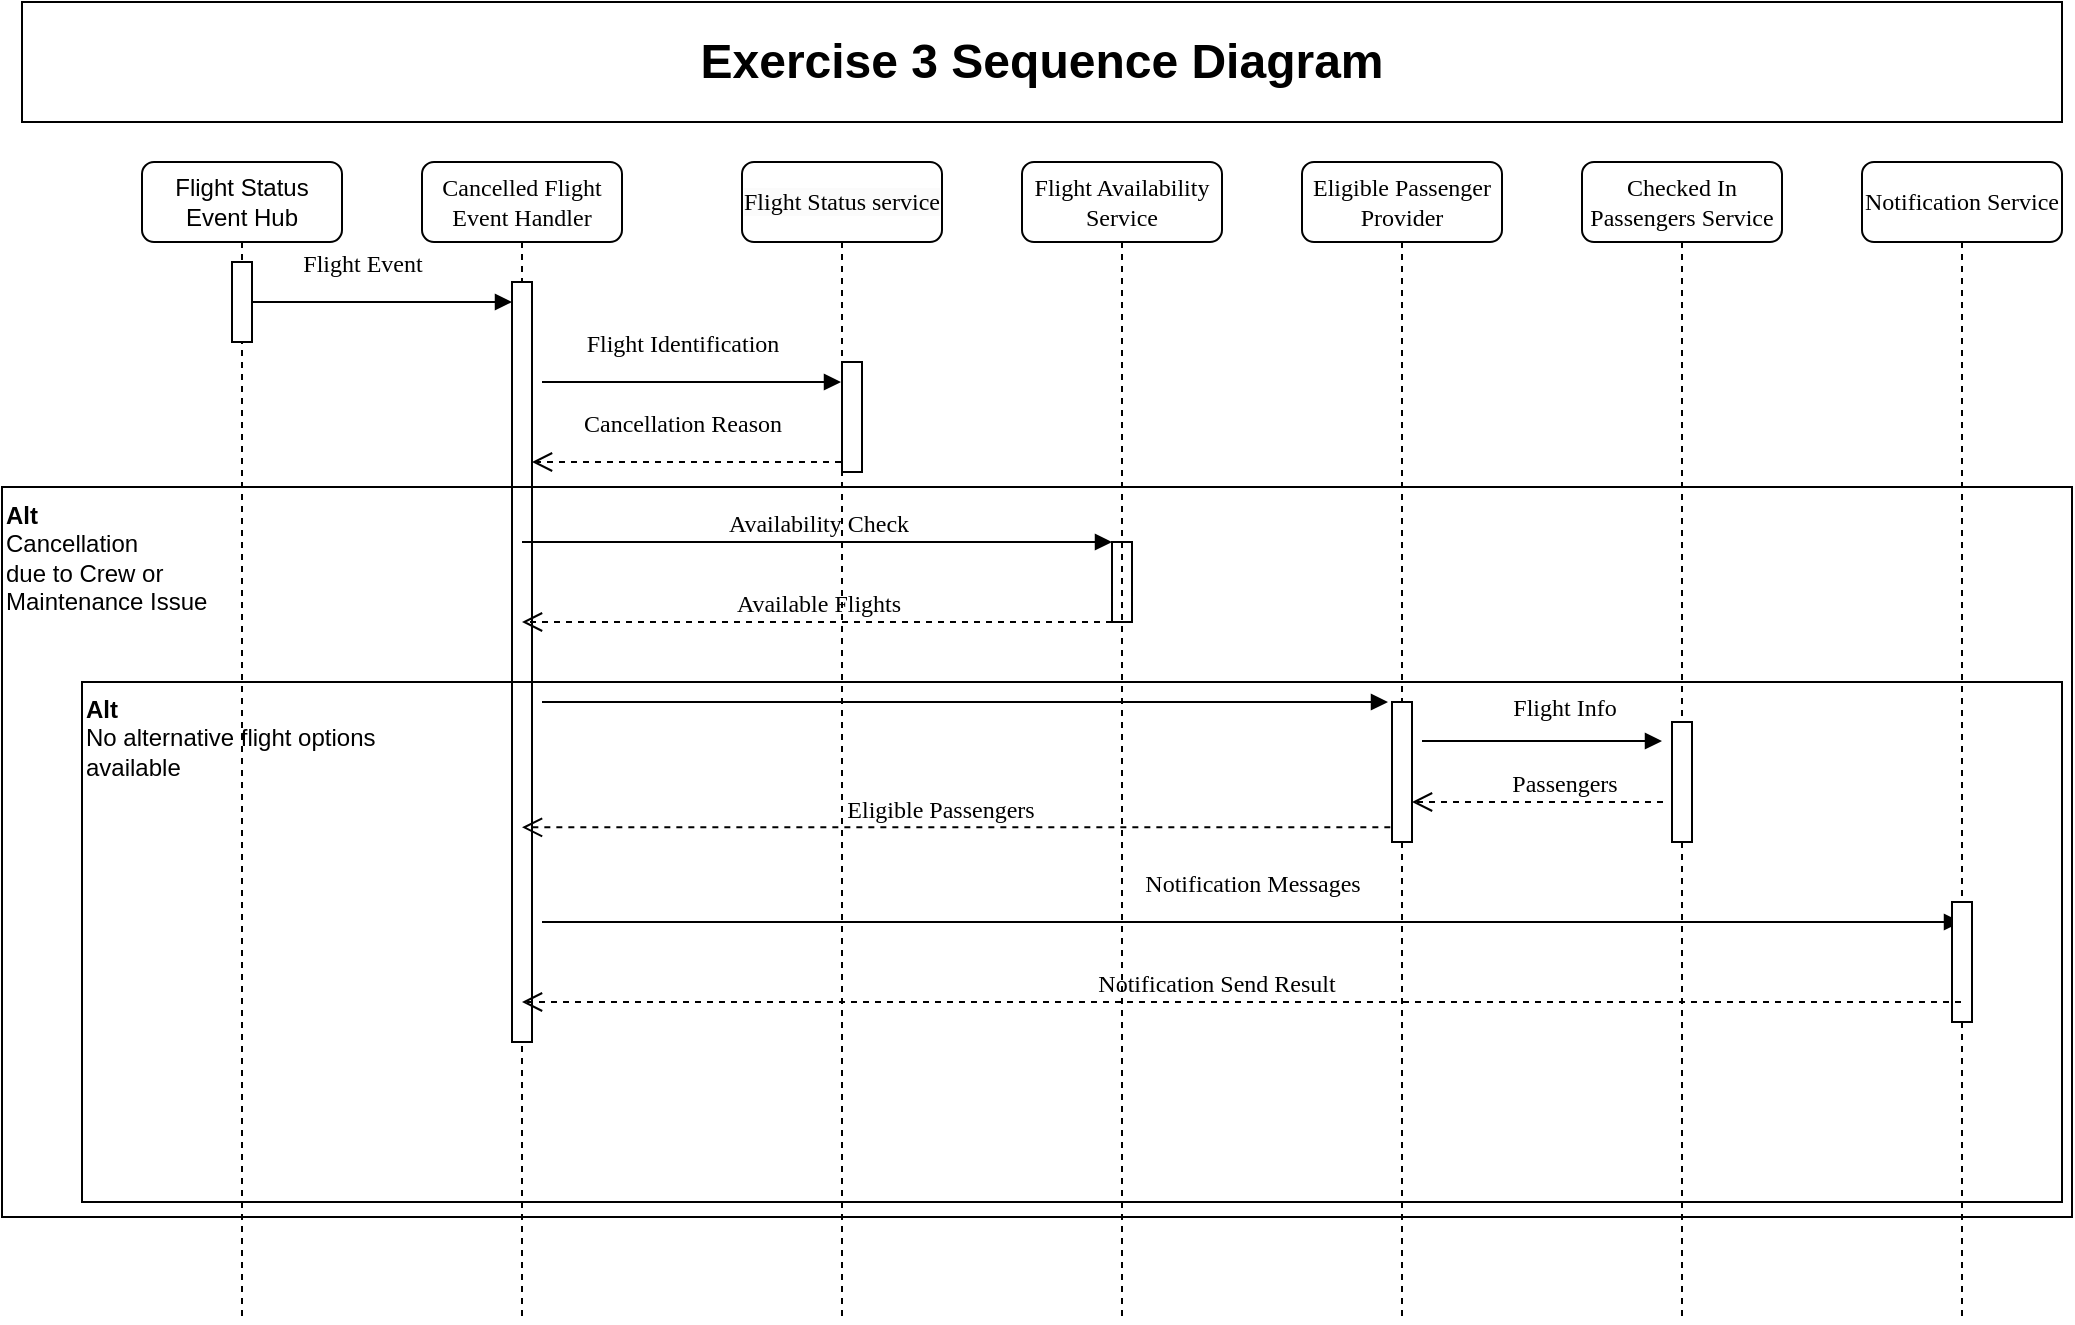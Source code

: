 <mxfile version="20.8.1" type="google"><diagram name="Page-1" id="13e1069c-82ec-6db2-03f1-153e76fe0fe0"><mxGraphModel grid="1" page="1" gridSize="10" guides="1" tooltips="1" connect="1" arrows="1" fold="1" pageScale="1" pageWidth="1100" pageHeight="850" background="none" math="0" shadow="0"><root><mxCell id="0"/><mxCell id="1" parent="0"/><mxCell id="7baba1c4bc27f4b0-16" value="" style="html=1;points=[];perimeter=orthogonalPerimeter;rounded=0;shadow=0;comic=0;labelBackgroundColor=none;strokeWidth=1;fontFamily=Verdana;fontSize=12;align=center;whiteSpace=wrap;" vertex="1" parent="1"><mxGeometry x="588" y="310" width="10" height="40" as="geometry"/></mxCell><mxCell id="7baba1c4bc27f4b0-2" value="Cancelled Flight Event Handler" style="shape=umlLifeline;perimeter=lifelinePerimeter;html=1;container=1;collapsible=0;recursiveResize=0;outlineConnect=0;rounded=1;shadow=0;comic=0;labelBackgroundColor=none;strokeWidth=1;fontFamily=Verdana;fontSize=12;align=center;size=40;whiteSpace=wrap;" vertex="1" parent="1"><mxGeometry x="243" y="120" width="100" height="580" as="geometry"/></mxCell><mxCell id="7baba1c4bc27f4b0-13" value="" style="html=1;points=[];perimeter=orthogonalPerimeter;rounded=0;shadow=0;comic=0;labelBackgroundColor=none;strokeWidth=1;fontFamily=Verdana;fontSize=12;align=center;whiteSpace=wrap;" vertex="1" parent="7baba1c4bc27f4b0-2"><mxGeometry x="45" y="60" width="10" height="380" as="geometry"/></mxCell><mxCell id="3PJOlLRWF19yUx9alFTj-13" value="Cancellation Reason" style="html=1;verticalAlign=bottom;endArrow=open;dashed=1;endSize=8;labelBackgroundColor=none;fontFamily=Verdana;fontSize=12;edgeStyle=elbowEdgeStyle;elbow=vertical;" edge="1" parent="7baba1c4bc27f4b0-2" source="7baba1c4bc27f4b0-3"><mxGeometry x="0.029" y="-10" relative="1" as="geometry"><mxPoint x="55" y="150" as="targetPoint"/><Array as="points"><mxPoint x="135" y="150"/><mxPoint x="295" y="150"/></Array><mxPoint x="180" y="150" as="sourcePoint"/><mxPoint as="offset"/></mxGeometry></mxCell><mxCell id="7baba1c4bc27f4b0-3" value="&lt;span style=&quot;color: rgb(0, 0, 0); font-family: Verdana; font-size: 12px; font-style: normal; font-variant-ligatures: normal; font-variant-caps: normal; font-weight: 400; letter-spacing: normal; orphans: 2; text-align: center; text-indent: 0px; text-transform: none; widows: 2; word-spacing: 0px; -webkit-text-stroke-width: 0px; background-color: rgb(251, 251, 251); text-decoration-thickness: initial; text-decoration-style: initial; text-decoration-color: initial; float: none; display: inline !important;&quot;&gt;Flight Status service&lt;/span&gt;" style="shape=umlLifeline;perimeter=lifelinePerimeter;html=1;container=1;collapsible=0;recursiveResize=0;outlineConnect=0;rounded=1;shadow=0;comic=0;labelBackgroundColor=none;strokeWidth=1;fontFamily=Verdana;fontSize=12;align=center;whiteSpace=wrap;" vertex="1" parent="1"><mxGeometry x="403" y="120" width="100" height="580" as="geometry"/></mxCell><mxCell id="3PJOlLRWF19yUx9alFTj-8" value="" style="html=1;points=[];perimeter=orthogonalPerimeter;rounded=0;shadow=0;comic=0;labelBackgroundColor=none;strokeWidth=1;fontFamily=Verdana;fontSize=12;align=center;whiteSpace=wrap;" vertex="1" parent="7baba1c4bc27f4b0-3"><mxGeometry x="50" y="100" width="10" height="55" as="geometry"/></mxCell><mxCell id="7baba1c4bc27f4b0-4" value="Flight Availability Service" style="shape=umlLifeline;perimeter=lifelinePerimeter;html=1;container=1;collapsible=0;recursiveResize=0;outlineConnect=0;rounded=1;shadow=0;comic=0;labelBackgroundColor=none;strokeWidth=1;fontFamily=Verdana;fontSize=12;align=center;whiteSpace=wrap;" vertex="1" parent="1"><mxGeometry x="543" y="120" width="100" height="580" as="geometry"/></mxCell><mxCell id="3PJOlLRWF19yUx9alFTj-3" value="Notification Messages" style="html=1;verticalAlign=bottom;endArrow=block;labelBackgroundColor=none;fontFamily=Verdana;fontSize=12;edgeStyle=elbowEdgeStyle;elbow=vertical;" edge="1" parent="7baba1c4bc27f4b0-4"><mxGeometry y="10" relative="1" as="geometry"><mxPoint x="-240" y="380" as="sourcePoint"/><Array as="points"><mxPoint x="120" y="380"/></Array><mxPoint as="offset"/><mxPoint x="469.5" y="380" as="targetPoint"/></mxGeometry></mxCell><mxCell id="7baba1c4bc27f4b0-5" value="Eligible Passenger Provider" style="shape=umlLifeline;perimeter=lifelinePerimeter;html=1;container=1;collapsible=0;recursiveResize=0;outlineConnect=0;rounded=1;shadow=0;comic=0;labelBackgroundColor=none;strokeWidth=1;fontFamily=Verdana;fontSize=12;align=center;whiteSpace=wrap;" vertex="1" parent="1"><mxGeometry x="683" y="120" width="100" height="580" as="geometry"/></mxCell><mxCell id="7baba1c4bc27f4b0-19" value="" style="html=1;points=[];perimeter=orthogonalPerimeter;rounded=0;shadow=0;comic=0;labelBackgroundColor=none;strokeWidth=1;fontFamily=Verdana;fontSize=12;align=center;whiteSpace=wrap;" vertex="1" parent="7baba1c4bc27f4b0-5"><mxGeometry x="45" y="270" width="10" height="70" as="geometry"/></mxCell><mxCell id="3PJOlLRWF19yUx9alFTj-1" value="Passengers" style="html=1;verticalAlign=bottom;endArrow=open;dashed=1;endSize=8;labelBackgroundColor=none;fontFamily=Verdana;fontSize=12;" edge="1" parent="7baba1c4bc27f4b0-5"><mxGeometry x="-0.203" relative="1" as="geometry"><mxPoint x="55" y="320" as="targetPoint"/><mxPoint x="180.5" y="320" as="sourcePoint"/><mxPoint as="offset"/></mxGeometry></mxCell><mxCell id="7baba1c4bc27f4b0-6" value="Checked In Passengers Service" style="shape=umlLifeline;perimeter=lifelinePerimeter;html=1;container=1;collapsible=0;recursiveResize=0;outlineConnect=0;rounded=1;shadow=0;comic=0;labelBackgroundColor=none;strokeWidth=1;fontFamily=Verdana;fontSize=12;align=center;whiteSpace=wrap;" vertex="1" parent="1"><mxGeometry x="823" y="120" width="100" height="580" as="geometry"/></mxCell><mxCell id="zPs_jlXkp2Do0FEqtHww-19" value="" style="html=1;points=[];perimeter=orthogonalPerimeter;rounded=0;shadow=0;comic=0;labelBackgroundColor=none;strokeWidth=1;fontFamily=Verdana;fontSize=12;align=center;whiteSpace=wrap;" vertex="1" parent="7baba1c4bc27f4b0-6"><mxGeometry x="45" y="280" width="10" height="60" as="geometry"/></mxCell><mxCell id="7baba1c4bc27f4b0-7" value="Notification Service" style="shape=umlLifeline;perimeter=lifelinePerimeter;html=1;container=1;collapsible=0;recursiveResize=0;outlineConnect=0;rounded=1;shadow=0;comic=0;labelBackgroundColor=none;strokeWidth=1;fontFamily=Verdana;fontSize=12;align=center;whiteSpace=wrap;" vertex="1" parent="1"><mxGeometry x="963" y="120" width="100" height="580" as="geometry"/></mxCell><mxCell id="3PJOlLRWF19yUx9alFTj-4" value="" style="html=1;points=[];perimeter=orthogonalPerimeter;rounded=0;shadow=0;comic=0;labelBackgroundColor=none;strokeWidth=1;fontFamily=Verdana;fontSize=12;align=center;whiteSpace=wrap;" vertex="1" parent="7baba1c4bc27f4b0-7"><mxGeometry x="45" y="370" width="10" height="60" as="geometry"/></mxCell><mxCell id="7baba1c4bc27f4b0-8" value="&lt;span style=&quot;font-family: Helvetica;&quot;&gt;Flight Status Event Hub&lt;/span&gt;" style="shape=umlLifeline;perimeter=lifelinePerimeter;html=1;container=1;collapsible=0;recursiveResize=0;outlineConnect=0;rounded=1;shadow=0;comic=0;labelBackgroundColor=none;strokeWidth=1;fontFamily=Verdana;fontSize=12;align=center;whiteSpace=wrap;" vertex="1" parent="1"><mxGeometry x="103" y="120" width="100" height="580" as="geometry"/></mxCell><mxCell id="7baba1c4bc27f4b0-9" value="" style="html=1;points=[];perimeter=orthogonalPerimeter;rounded=0;shadow=0;comic=0;labelBackgroundColor=none;strokeWidth=1;fontFamily=Verdana;fontSize=12;align=center;whiteSpace=wrap;" vertex="1" parent="7baba1c4bc27f4b0-8"><mxGeometry x="45" y="50" width="10" height="40" as="geometry"/></mxCell><mxCell id="7baba1c4bc27f4b0-17" value="Availability Check" style="html=1;verticalAlign=bottom;endArrow=block;labelBackgroundColor=none;fontFamily=Verdana;fontSize=12;edgeStyle=elbowEdgeStyle;elbow=vertical;startArrow=none;" edge="1" parent="1" source="7baba1c4bc27f4b0-2" target="7baba1c4bc27f4b0-16"><mxGeometry relative="1" as="geometry"><mxPoint x="333" y="310" as="sourcePoint"/><Array as="points"><mxPoint x="463" y="310"/></Array><mxPoint as="offset"/></mxGeometry></mxCell><mxCell id="7baba1c4bc27f4b0-20" value="" style="html=1;verticalAlign=bottom;endArrow=block;labelBackgroundColor=none;fontFamily=Verdana;fontSize=12;edgeStyle=elbowEdgeStyle;elbow=vertical;" edge="1" parent="1"><mxGeometry y="10" relative="1" as="geometry"><mxPoint x="303" y="390" as="sourcePoint"/><Array as="points"><mxPoint x="673" y="390"/><mxPoint x="583" y="380"/><mxPoint x="663" y="360"/></Array><mxPoint as="offset"/><mxPoint x="726" y="390" as="targetPoint"/></mxGeometry></mxCell><mxCell id="7baba1c4bc27f4b0-21" value="Available Flights" style="html=1;verticalAlign=bottom;endArrow=open;dashed=1;endSize=8;labelBackgroundColor=none;fontFamily=Verdana;fontSize=12;edgeStyle=elbowEdgeStyle;elbow=vertical;" edge="1" parent="1" source="7baba1c4bc27f4b0-16" target="7baba1c4bc27f4b0-2"><mxGeometry relative="1" as="geometry"><mxPoint x="463" y="350" as="targetPoint"/><Array as="points"><mxPoint x="543" y="350"/><mxPoint x="703" y="350"/></Array><mxPoint x="533" y="390" as="sourcePoint"/></mxGeometry></mxCell><mxCell id="zPs_jlXkp2Do0FEqtHww-20" value="Flight Info" style="html=1;verticalAlign=bottom;endArrow=block;labelBackgroundColor=none;fontFamily=Verdana;fontSize=12;edgeStyle=elbowEdgeStyle;elbow=vertical;" edge="1" parent="1"><mxGeometry x="0.176" y="8" relative="1" as="geometry"><mxPoint x="743" y="409.5" as="sourcePoint"/><Array as="points"/><mxPoint x="863" y="409.5" as="targetPoint"/><mxPoint as="offset"/></mxGeometry></mxCell><mxCell id="zPs_jlXkp2Do0FEqtHww-21" value="Eligible Passengers" style="html=1;verticalAlign=bottom;endArrow=open;dashed=1;endSize=8;labelBackgroundColor=none;fontFamily=Verdana;fontSize=12;exitX=-0.083;exitY=0.895;exitDx=0;exitDy=0;exitPerimeter=0;" edge="1" parent="1" source="7baba1c4bc27f4b0-19" target="7baba1c4bc27f4b0-2"><mxGeometry x="0.037" relative="1" as="geometry"><mxPoint x="452.5" y="449.5" as="targetPoint"/><mxPoint x="723" y="450" as="sourcePoint"/><mxPoint as="offset"/></mxGeometry></mxCell><mxCell id="3PJOlLRWF19yUx9alFTj-5" value="Notification Send Result" style="html=1;verticalAlign=bottom;endArrow=open;dashed=1;endSize=8;labelBackgroundColor=none;fontFamily=Verdana;fontSize=12;" edge="1" parent="1" target="7baba1c4bc27f4b0-2"><mxGeometry x="0.037" relative="1" as="geometry"><mxPoint x="458" y="540" as="targetPoint"/><mxPoint x="1012.5" y="540" as="sourcePoint"/><mxPoint as="offset"/></mxGeometry></mxCell><mxCell id="3PJOlLRWF19yUx9alFTj-7" value="Flight Event" style="html=1;verticalAlign=bottom;endArrow=block;entryX=0;entryY=0;labelBackgroundColor=none;fontFamily=Verdana;fontSize=12;edgeStyle=elbowEdgeStyle;elbow=vertical;" edge="1" parent="1"><mxGeometry x="-0.154" y="10" relative="1" as="geometry"><mxPoint x="158" y="190" as="sourcePoint"/><mxPoint x="288" y="190" as="targetPoint"/><mxPoint as="offset"/></mxGeometry></mxCell><mxCell id="3PJOlLRWF19yUx9alFTj-10" value="Flight Identification" style="html=1;verticalAlign=bottom;endArrow=block;labelBackgroundColor=none;fontFamily=Verdana;fontSize=12;edgeStyle=elbowEdgeStyle;elbow=vertical;" edge="1" parent="1" target="7baba1c4bc27f4b0-3"><mxGeometry x="-0.064" y="10" relative="1" as="geometry"><mxPoint x="303" y="230" as="sourcePoint"/><mxPoint x="423" y="230" as="targetPoint"/><mxPoint as="offset"/></mxGeometry></mxCell><mxCell id="D7dTahtB4RNezgZdQWCI-5" value="&lt;b&gt;Alt&lt;br&gt;&lt;/b&gt;No alternative flight options&lt;br&gt;available" style="rounded=0;html=1;fillColor=none;verticalAlign=top;align=left;whiteSpace=wrap;" vertex="1" parent="1"><mxGeometry x="73" y="380" width="990" height="260" as="geometry"/></mxCell><mxCell id="D7dTahtB4RNezgZdQWCI-4" value="&lt;b&gt;Alt&lt;br&gt;&lt;/b&gt;Cancellation &lt;br&gt;due to Crew or &lt;br&gt;Maintenance Issue" style="rounded=0;html=1;fillColor=none;verticalAlign=top;align=left;whiteSpace=wrap;" vertex="1" parent="1"><mxGeometry x="33" y="282.5" width="1035" height="365" as="geometry"/></mxCell><mxCell id="D7dTahtB4RNezgZdQWCI-8" value="&lt;h1&gt;Exercise 3 Sequence Diagram&lt;/h1&gt;" style="rounded=0;whiteSpace=wrap;html=1;" vertex="1" parent="1"><mxGeometry x="43" y="40" width="1020" height="60" as="geometry"/></mxCell></root></mxGraphModel></diagram></mxfile>